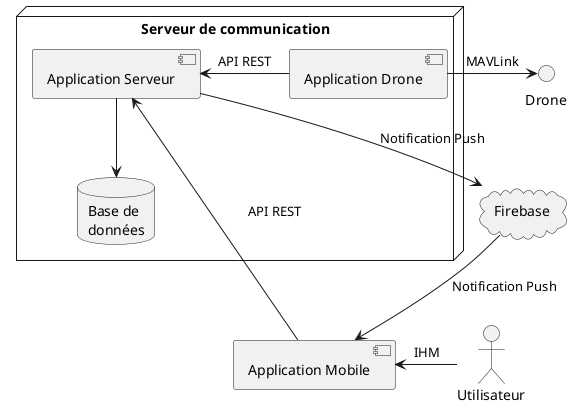 @startuml
component "Application Mobile" as mo
cloud Firebase as f
node "Serveur de communication" as serv {
    component "Application Drone" as appdrone
    component "Application Serveur" as appserv
    database "Base de\ndonnées" as db
}
interface "Drone" as drone
actor "Utilisateur" as u

mo <- u: IHM
mo -> appserv: API REST
appserv --> f: Notification Push
f --> mo: Notification Push
appserv --> db
appserv <- appdrone: API REST
appdrone -> drone: MAVLink
@enduml